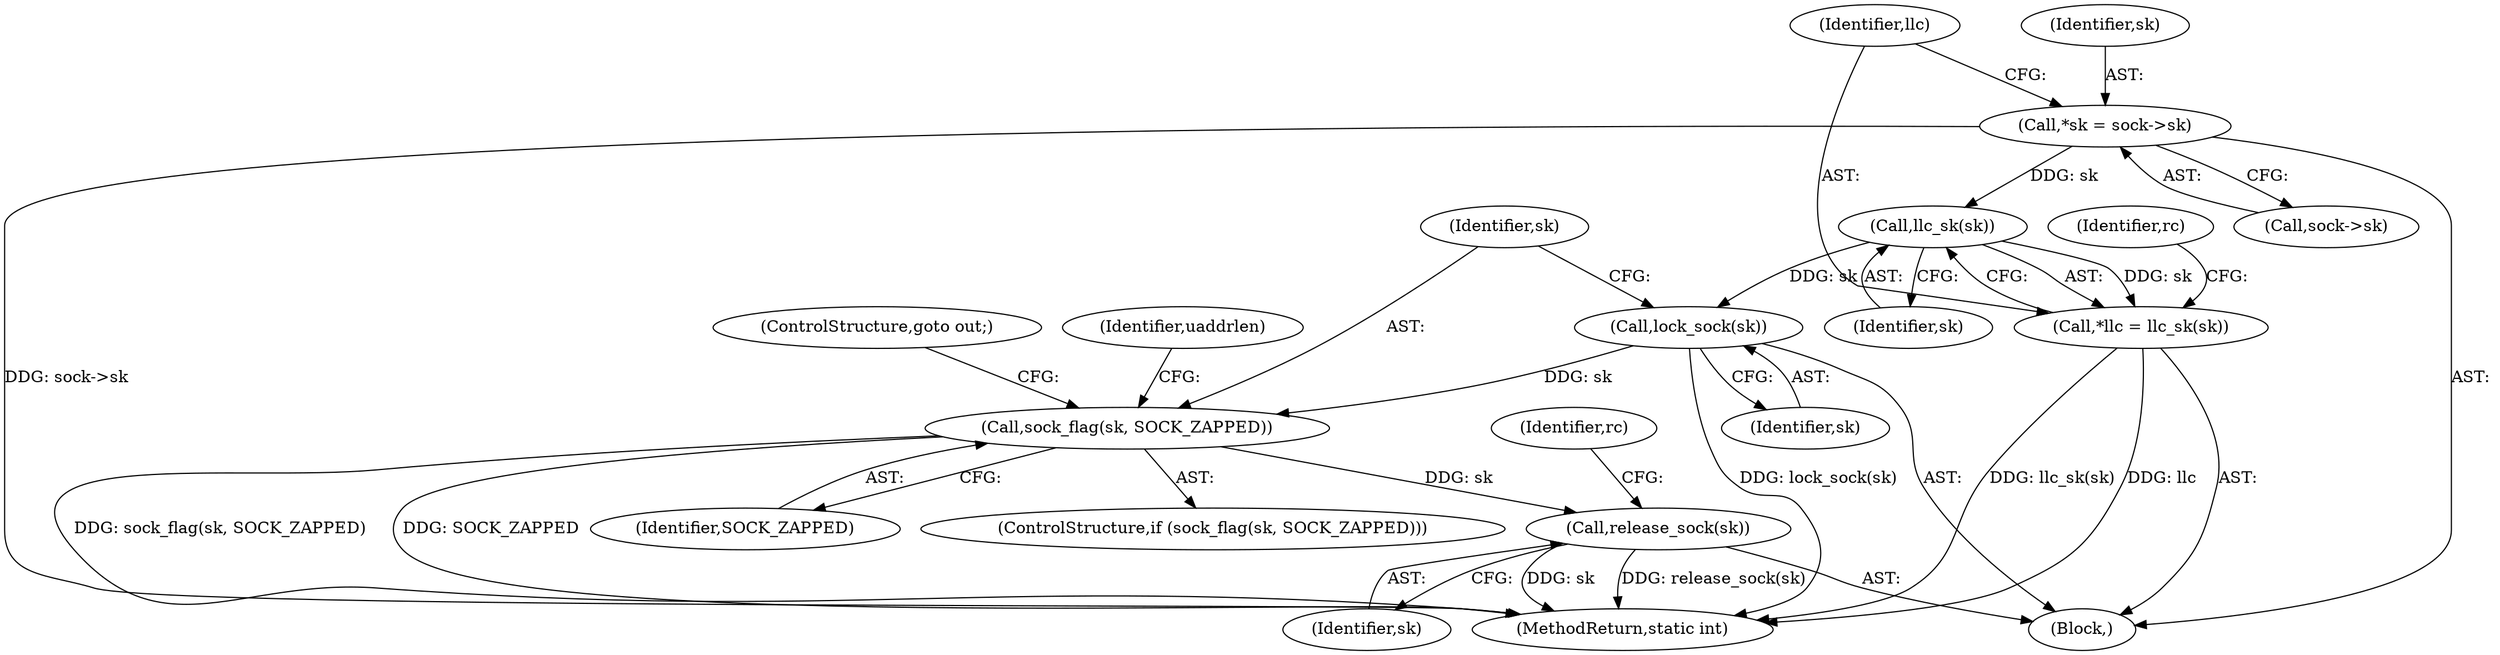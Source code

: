 digraph "0_linux_3592aaeb80290bda0f2cf0b5456c97bfc638b192@pointer" {
"1000108" [label="(Call,*sk = sock->sk)"];
"1000116" [label="(Call,llc_sk(sk))"];
"1000114" [label="(Call,*llc = llc_sk(sk))"];
"1000129" [label="(Call,lock_sock(sk))"];
"1000132" [label="(Call,sock_flag(sk, SOCK_ZAPPED))"];
"1000252" [label="(Call,release_sock(sk))"];
"1000105" [label="(Block,)"];
"1000256" [label="(MethodReturn,static int)"];
"1000130" [label="(Identifier,sk)"];
"1000131" [label="(ControlStructure,if (sock_flag(sk, SOCK_ZAPPED)))"];
"1000115" [label="(Identifier,llc)"];
"1000114" [label="(Call,*llc = llc_sk(sk))"];
"1000134" [label="(Identifier,SOCK_ZAPPED)"];
"1000116" [label="(Call,llc_sk(sk))"];
"1000253" [label="(Identifier,sk)"];
"1000138" [label="(Identifier,uaddrlen)"];
"1000132" [label="(Call,sock_flag(sk, SOCK_ZAPPED))"];
"1000117" [label="(Identifier,sk)"];
"1000252" [label="(Call,release_sock(sk))"];
"1000108" [label="(Call,*sk = sock->sk)"];
"1000135" [label="(ControlStructure,goto out;)"];
"1000255" [label="(Identifier,rc)"];
"1000109" [label="(Identifier,sk)"];
"1000120" [label="(Identifier,rc)"];
"1000110" [label="(Call,sock->sk)"];
"1000129" [label="(Call,lock_sock(sk))"];
"1000133" [label="(Identifier,sk)"];
"1000108" -> "1000105"  [label="AST: "];
"1000108" -> "1000110"  [label="CFG: "];
"1000109" -> "1000108"  [label="AST: "];
"1000110" -> "1000108"  [label="AST: "];
"1000115" -> "1000108"  [label="CFG: "];
"1000108" -> "1000256"  [label="DDG: sock->sk"];
"1000108" -> "1000116"  [label="DDG: sk"];
"1000116" -> "1000114"  [label="AST: "];
"1000116" -> "1000117"  [label="CFG: "];
"1000117" -> "1000116"  [label="AST: "];
"1000114" -> "1000116"  [label="CFG: "];
"1000116" -> "1000114"  [label="DDG: sk"];
"1000116" -> "1000129"  [label="DDG: sk"];
"1000114" -> "1000105"  [label="AST: "];
"1000115" -> "1000114"  [label="AST: "];
"1000120" -> "1000114"  [label="CFG: "];
"1000114" -> "1000256"  [label="DDG: llc"];
"1000114" -> "1000256"  [label="DDG: llc_sk(sk)"];
"1000129" -> "1000105"  [label="AST: "];
"1000129" -> "1000130"  [label="CFG: "];
"1000130" -> "1000129"  [label="AST: "];
"1000133" -> "1000129"  [label="CFG: "];
"1000129" -> "1000256"  [label="DDG: lock_sock(sk)"];
"1000129" -> "1000132"  [label="DDG: sk"];
"1000132" -> "1000131"  [label="AST: "];
"1000132" -> "1000134"  [label="CFG: "];
"1000133" -> "1000132"  [label="AST: "];
"1000134" -> "1000132"  [label="AST: "];
"1000135" -> "1000132"  [label="CFG: "];
"1000138" -> "1000132"  [label="CFG: "];
"1000132" -> "1000256"  [label="DDG: sock_flag(sk, SOCK_ZAPPED)"];
"1000132" -> "1000256"  [label="DDG: SOCK_ZAPPED"];
"1000132" -> "1000252"  [label="DDG: sk"];
"1000252" -> "1000105"  [label="AST: "];
"1000252" -> "1000253"  [label="CFG: "];
"1000253" -> "1000252"  [label="AST: "];
"1000255" -> "1000252"  [label="CFG: "];
"1000252" -> "1000256"  [label="DDG: sk"];
"1000252" -> "1000256"  [label="DDG: release_sock(sk)"];
}
